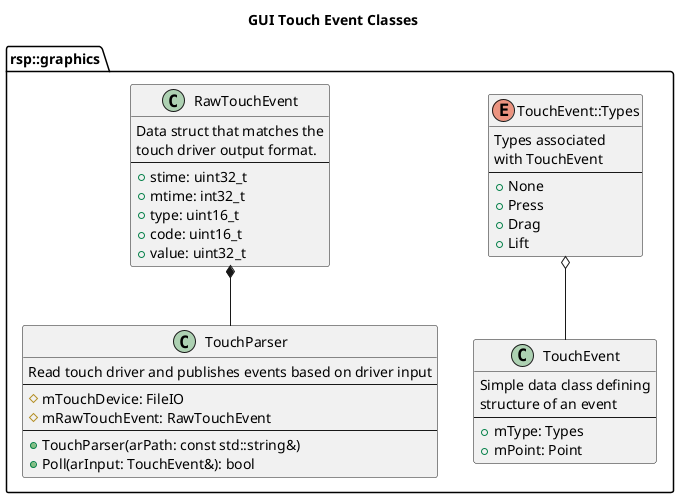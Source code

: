 @startuml

title GUI Touch Event Classes

namespace rsp::graphics {

    enum TouchEvent::Types {
        Types associated
        with TouchEvent
        --
        +None
        +Press
        +Drag
        +Lift
    }

    class TouchEvent{
        Simple data class defining
        structure of an event
        --
        +mType: Types 
        +mPoint: Point
    }
    
    TouchEvent::Types o-- TouchEvent

    class RawTouchEvent {
        Data struct that matches the
        touch driver output format.
        --
        +stime: uint32_t
        +mtime: int32_t
        +type: uint16_t
        +code: uint16_t
        +value: uint32_t
    }

    class TouchParser{
        Read touch driver and publishes events based on driver input
        --
        #mTouchDevice: FileIO
        #mRawTouchEvent: RawTouchEvent
        --
        +TouchParser(arPath: const std::string&)
        +Poll(arInput: TouchEvent&): bool
    }

    RawTouchEvent *-- TouchParser
}

@enduml